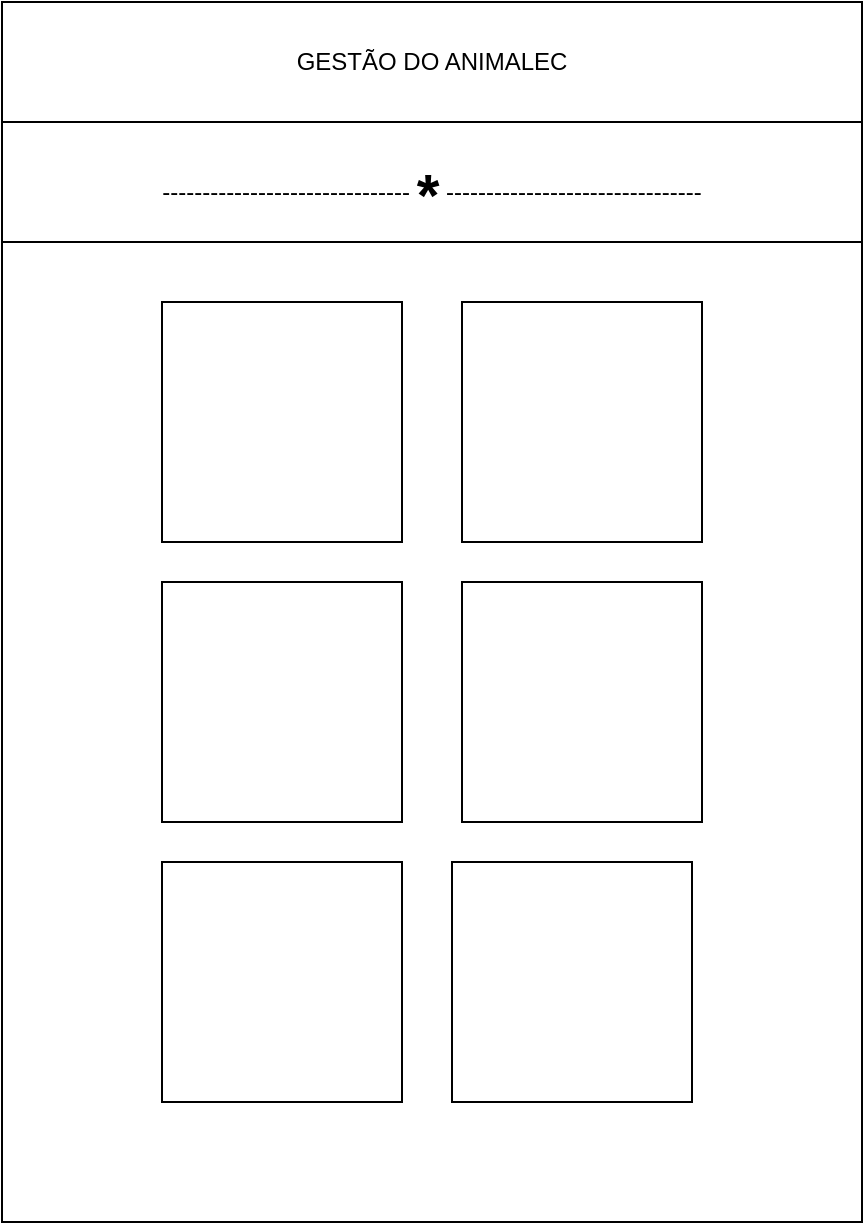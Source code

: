 <mxfile version="24.8.6" pages="3">
  <diagram name="Page-1" id="2cc2dc42-3aac-f2a9-1cec-7a8b7cbee084">
    <mxGraphModel dx="1434" dy="786" grid="1" gridSize="10" guides="1" tooltips="1" connect="1" arrows="1" fold="1" page="1" pageScale="1" pageWidth="1100" pageHeight="850" background="none" math="0" shadow="0">
      <root>
        <mxCell id="0" />
        <mxCell id="1" parent="0" />
        <mxCell id="m83YUFXcnTBgg-Xw34LD-7" value="" style="rounded=0;whiteSpace=wrap;html=1;" vertex="1" parent="1">
          <mxGeometry x="340" y="50" width="430" height="610" as="geometry" />
        </mxCell>
        <mxCell id="m83YUFXcnTBgg-Xw34LD-3" value="GESTÃO DO ANIMALEC" style="rounded=0;whiteSpace=wrap;html=1;" vertex="1" parent="1">
          <mxGeometry x="340" y="50" width="430" height="60" as="geometry" />
        </mxCell>
        <mxCell id="m83YUFXcnTBgg-Xw34LD-4" value="------------------------------- &lt;b&gt;&lt;font style=&quot;font-size: 35px;&quot;&gt;&lt;sub&gt;*&lt;/sub&gt;&lt;/font&gt;&lt;/b&gt; --------------------------------" style="rounded=0;whiteSpace=wrap;html=1;" vertex="1" parent="1">
          <mxGeometry x="340" y="110" width="430" height="60" as="geometry" />
        </mxCell>
        <mxCell id="m83YUFXcnTBgg-Xw34LD-5" value="" style="whiteSpace=wrap;html=1;aspect=fixed;" vertex="1" parent="1">
          <mxGeometry x="420" y="200" width="120" height="120" as="geometry" />
        </mxCell>
        <mxCell id="m83YUFXcnTBgg-Xw34LD-6" value="" style="whiteSpace=wrap;html=1;aspect=fixed;" vertex="1" parent="1">
          <mxGeometry x="570" y="200" width="120" height="120" as="geometry" />
        </mxCell>
        <mxCell id="m83YUFXcnTBgg-Xw34LD-8" value="" style="whiteSpace=wrap;html=1;aspect=fixed;" vertex="1" parent="1">
          <mxGeometry x="420" y="340" width="120" height="120" as="geometry" />
        </mxCell>
        <mxCell id="m83YUFXcnTBgg-Xw34LD-9" value="" style="whiteSpace=wrap;html=1;aspect=fixed;" vertex="1" parent="1">
          <mxGeometry x="570" y="340" width="120" height="120" as="geometry" />
        </mxCell>
        <mxCell id="m83YUFXcnTBgg-Xw34LD-10" value="" style="whiteSpace=wrap;html=1;aspect=fixed;" vertex="1" parent="1">
          <mxGeometry x="420" y="480" width="120" height="120" as="geometry" />
        </mxCell>
        <mxCell id="m83YUFXcnTBgg-Xw34LD-11" value="" style="whiteSpace=wrap;html=1;aspect=fixed;" vertex="1" parent="1">
          <mxGeometry x="565" y="480" width="120" height="120" as="geometry" />
        </mxCell>
      </root>
    </mxGraphModel>
  </diagram>
  <diagram id="KN4iE8QXeoU8utze7gH8" name="Página-2">
    <mxGraphModel dx="1434" dy="786" grid="1" gridSize="10" guides="1" tooltips="1" connect="1" arrows="1" fold="1" page="1" pageScale="1" pageWidth="827" pageHeight="1169" math="0" shadow="0">
      <root>
        <mxCell id="0" />
        <mxCell id="1" parent="0" />
        <mxCell id="ks8Epd7Y-wS-xR8rpnZm-1" value="" style="rounded=0;whiteSpace=wrap;html=1;" vertex="1" parent="1">
          <mxGeometry x="40" y="80" width="710" height="610" as="geometry" />
        </mxCell>
        <mxCell id="ks8Epd7Y-wS-xR8rpnZm-15" value="" style="rounded=0;whiteSpace=wrap;html=1;" vertex="1" parent="1">
          <mxGeometry x="40" y="330" width="710" height="60" as="geometry" />
        </mxCell>
        <mxCell id="ks8Epd7Y-wS-xR8rpnZm-2" value="&lt;font style=&quot;font-size: 21px;&quot;&gt;GESTÃO DOS PATROCINADORES&lt;/font&gt;" style="rounded=0;whiteSpace=wrap;html=1;" vertex="1" parent="1">
          <mxGeometry x="40" y="80" width="710" height="60" as="geometry" />
        </mxCell>
        <mxCell id="ks8Epd7Y-wS-xR8rpnZm-3" value="" style="rounded=0;whiteSpace=wrap;html=1;" vertex="1" parent="1">
          <mxGeometry x="40" y="140" width="710" height="60" as="geometry" />
        </mxCell>
        <mxCell id="ks8Epd7Y-wS-xR8rpnZm-4" value="VER" style="rounded=1;whiteSpace=wrap;html=1;" vertex="1" parent="1">
          <mxGeometry x="564" y="347" width="70" height="30" as="geometry" />
        </mxCell>
        <mxCell id="ks8Epd7Y-wS-xR8rpnZm-5" value="MENU PRINCIPAL" style="rounded=1;whiteSpace=wrap;html=1;" vertex="1" parent="1">
          <mxGeometry x="211" y="220" width="120" height="30" as="geometry" />
        </mxCell>
        <mxCell id="ks8Epd7Y-wS-xR8rpnZm-6" value="" style="rounded=0;whiteSpace=wrap;html=1;" vertex="1" parent="1">
          <mxGeometry x="40" y="280" width="710" height="50" as="geometry" />
        </mxCell>
        <mxCell id="ks8Epd7Y-wS-xR8rpnZm-7" value="NOME" style="rounded=0;whiteSpace=wrap;html=1;" vertex="1" parent="1">
          <mxGeometry x="41" y="280" width="169" height="50" as="geometry" />
        </mxCell>
        <mxCell id="ks8Epd7Y-wS-xR8rpnZm-8" value="TIPO ANIMAL" style="rounded=0;whiteSpace=wrap;html=1;" vertex="1" parent="1">
          <mxGeometry x="210" y="280" width="120" height="50" as="geometry" />
        </mxCell>
        <mxCell id="ks8Epd7Y-wS-xR8rpnZm-9" value="AÇÕES" style="rounded=0;whiteSpace=wrap;html=1;" vertex="1" parent="1">
          <mxGeometry x="450" y="280" width="300" height="50" as="geometry" />
        </mxCell>
        <mxCell id="ks8Epd7Y-wS-xR8rpnZm-11" value="DATA CRIAÇÃO" style="rounded=0;whiteSpace=wrap;html=1;" vertex="1" parent="1">
          <mxGeometry x="330" y="280" width="120" height="50" as="geometry" />
        </mxCell>
        <mxCell id="ks8Epd7Y-wS-xR8rpnZm-12" value="ADICIONAR PATROCINADOR" style="rounded=1;whiteSpace=wrap;html=1;" vertex="1" parent="1">
          <mxGeometry x="70" y="220" width="120" height="30" as="geometry" />
        </mxCell>
        <mxCell id="ks8Epd7Y-wS-xR8rpnZm-13" value="EDITAR" style="rounded=1;whiteSpace=wrap;html=1;" vertex="1" parent="1">
          <mxGeometry x="464" y="347" width="91" height="30" as="geometry" />
        </mxCell>
        <mxCell id="ks8Epd7Y-wS-xR8rpnZm-14" value="REMOVER" style="rounded=1;whiteSpace=wrap;html=1;" vertex="1" parent="1">
          <mxGeometry x="644" y="347" width="90" height="30" as="geometry" />
        </mxCell>
        <mxCell id="ks8Epd7Y-wS-xR8rpnZm-16" value="" style="rounded=0;whiteSpace=wrap;html=1;" vertex="1" parent="1">
          <mxGeometry x="41" y="390" width="710" height="60" as="geometry" />
        </mxCell>
        <mxCell id="ks8Epd7Y-wS-xR8rpnZm-17" value="VER" style="rounded=1;whiteSpace=wrap;html=1;" vertex="1" parent="1">
          <mxGeometry x="565" y="407" width="70" height="30" as="geometry" />
        </mxCell>
        <mxCell id="ks8Epd7Y-wS-xR8rpnZm-18" value="EDITAR" style="rounded=1;whiteSpace=wrap;html=1;" vertex="1" parent="1">
          <mxGeometry x="465" y="407" width="91" height="30" as="geometry" />
        </mxCell>
        <mxCell id="ks8Epd7Y-wS-xR8rpnZm-19" value="REMOVER" style="rounded=1;whiteSpace=wrap;html=1;" vertex="1" parent="1">
          <mxGeometry x="645" y="407" width="90" height="30" as="geometry" />
        </mxCell>
        <mxCell id="ks8Epd7Y-wS-xR8rpnZm-20" value="" style="rounded=0;whiteSpace=wrap;html=1;" vertex="1" parent="1">
          <mxGeometry x="41" y="450" width="710" height="60" as="geometry" />
        </mxCell>
        <mxCell id="ks8Epd7Y-wS-xR8rpnZm-21" value="VER" style="rounded=1;whiteSpace=wrap;html=1;" vertex="1" parent="1">
          <mxGeometry x="565" y="467" width="70" height="30" as="geometry" />
        </mxCell>
        <mxCell id="ks8Epd7Y-wS-xR8rpnZm-22" value="EDITAR" style="rounded=1;whiteSpace=wrap;html=1;" vertex="1" parent="1">
          <mxGeometry x="465" y="467" width="91" height="30" as="geometry" />
        </mxCell>
        <mxCell id="ks8Epd7Y-wS-xR8rpnZm-23" value="REMOVER" style="rounded=1;whiteSpace=wrap;html=1;" vertex="1" parent="1">
          <mxGeometry x="645" y="467" width="90" height="30" as="geometry" />
        </mxCell>
        <mxCell id="ks8Epd7Y-wS-xR8rpnZm-24" value="" style="rounded=0;whiteSpace=wrap;html=1;" vertex="1" parent="1">
          <mxGeometry x="40" y="510" width="710" height="60" as="geometry" />
        </mxCell>
        <mxCell id="ks8Epd7Y-wS-xR8rpnZm-25" value="VER" style="rounded=1;whiteSpace=wrap;html=1;" vertex="1" parent="1">
          <mxGeometry x="564" y="527" width="70" height="30" as="geometry" />
        </mxCell>
        <mxCell id="ks8Epd7Y-wS-xR8rpnZm-26" value="EDITAR" style="rounded=1;whiteSpace=wrap;html=1;" vertex="1" parent="1">
          <mxGeometry x="464" y="527" width="91" height="30" as="geometry" />
        </mxCell>
        <mxCell id="ks8Epd7Y-wS-xR8rpnZm-27" value="REMOVER" style="rounded=1;whiteSpace=wrap;html=1;" vertex="1" parent="1">
          <mxGeometry x="644" y="527" width="90" height="30" as="geometry" />
        </mxCell>
      </root>
    </mxGraphModel>
  </diagram>
  <diagram id="KLCiN83aNsVbolkOGPcI" name="Página-3">
    <mxGraphModel dx="1434" dy="786" grid="1" gridSize="10" guides="1" tooltips="1" connect="1" arrows="1" fold="1" page="1" pageScale="1" pageWidth="827" pageHeight="1169" math="0" shadow="0">
      <root>
        <mxCell id="0" />
        <mxCell id="1" parent="0" />
        <mxCell id="HQD292yp1jypBV--BvA4-1" value="" style="rounded=0;whiteSpace=wrap;html=1;" vertex="1" parent="1">
          <mxGeometry x="40" y="80" width="710" height="610" as="geometry" />
        </mxCell>
        <mxCell id="HQD292yp1jypBV--BvA4-2" value="" style="rounded=0;whiteSpace=wrap;html=1;" vertex="1" parent="1">
          <mxGeometry x="40" y="330" width="710" height="60" as="geometry" />
        </mxCell>
        <mxCell id="HQD292yp1jypBV--BvA4-3" value="&lt;font style=&quot;font-size: 21px;&quot;&gt;GESTÃO DOS ESPECIALISTAS CIENTÍFICOS&lt;/font&gt;" style="rounded=0;whiteSpace=wrap;html=1;" vertex="1" parent="1">
          <mxGeometry x="40" y="80" width="710" height="60" as="geometry" />
        </mxCell>
        <mxCell id="HQD292yp1jypBV--BvA4-4" value="" style="rounded=0;whiteSpace=wrap;html=1;" vertex="1" parent="1">
          <mxGeometry x="40" y="140" width="710" height="60" as="geometry" />
        </mxCell>
        <mxCell id="HQD292yp1jypBV--BvA4-5" value="VER" style="rounded=1;whiteSpace=wrap;html=1;" vertex="1" parent="1">
          <mxGeometry x="564" y="347" width="70" height="30" as="geometry" />
        </mxCell>
        <mxCell id="HQD292yp1jypBV--BvA4-6" value="MENU PRINCIPAL" style="rounded=1;whiteSpace=wrap;html=1;" vertex="1" parent="1">
          <mxGeometry x="211" y="220" width="120" height="30" as="geometry" />
        </mxCell>
        <mxCell id="HQD292yp1jypBV--BvA4-7" value="" style="rounded=0;whiteSpace=wrap;html=1;" vertex="1" parent="1">
          <mxGeometry x="40" y="280" width="710" height="50" as="geometry" />
        </mxCell>
        <mxCell id="HQD292yp1jypBV--BvA4-8" value="NOME" style="rounded=0;whiteSpace=wrap;html=1;" vertex="1" parent="1">
          <mxGeometry x="41" y="280" width="169" height="50" as="geometry" />
        </mxCell>
        <mxCell id="HQD292yp1jypBV--BvA4-9" value="TIPO ANIMAL" style="rounded=0;whiteSpace=wrap;html=1;" vertex="1" parent="1">
          <mxGeometry x="210" y="280" width="120" height="50" as="geometry" />
        </mxCell>
        <mxCell id="HQD292yp1jypBV--BvA4-10" value="AÇÕES" style="rounded=0;whiteSpace=wrap;html=1;" vertex="1" parent="1">
          <mxGeometry x="450" y="280" width="300" height="50" as="geometry" />
        </mxCell>
        <mxCell id="HQD292yp1jypBV--BvA4-11" value="DATA CRIAÇÃO" style="rounded=0;whiteSpace=wrap;html=1;" vertex="1" parent="1">
          <mxGeometry x="330" y="280" width="120" height="50" as="geometry" />
        </mxCell>
        <mxCell id="HQD292yp1jypBV--BvA4-12" value="ADICIONAR PATROCINADOR" style="rounded=1;whiteSpace=wrap;html=1;" vertex="1" parent="1">
          <mxGeometry x="70" y="220" width="120" height="30" as="geometry" />
        </mxCell>
        <mxCell id="HQD292yp1jypBV--BvA4-13" value="EDITAR" style="rounded=1;whiteSpace=wrap;html=1;" vertex="1" parent="1">
          <mxGeometry x="464" y="347" width="91" height="30" as="geometry" />
        </mxCell>
        <mxCell id="HQD292yp1jypBV--BvA4-14" value="REMOVER" style="rounded=1;whiteSpace=wrap;html=1;" vertex="1" parent="1">
          <mxGeometry x="644" y="347" width="90" height="30" as="geometry" />
        </mxCell>
        <mxCell id="HQD292yp1jypBV--BvA4-15" value="" style="rounded=0;whiteSpace=wrap;html=1;" vertex="1" parent="1">
          <mxGeometry x="41" y="390" width="710" height="60" as="geometry" />
        </mxCell>
        <mxCell id="HQD292yp1jypBV--BvA4-16" value="VER" style="rounded=1;whiteSpace=wrap;html=1;" vertex="1" parent="1">
          <mxGeometry x="565" y="407" width="70" height="30" as="geometry" />
        </mxCell>
        <mxCell id="HQD292yp1jypBV--BvA4-17" value="EDITAR" style="rounded=1;whiteSpace=wrap;html=1;" vertex="1" parent="1">
          <mxGeometry x="465" y="407" width="91" height="30" as="geometry" />
        </mxCell>
        <mxCell id="HQD292yp1jypBV--BvA4-18" value="REMOVER" style="rounded=1;whiteSpace=wrap;html=1;" vertex="1" parent="1">
          <mxGeometry x="645" y="407" width="90" height="30" as="geometry" />
        </mxCell>
        <mxCell id="HQD292yp1jypBV--BvA4-19" value="" style="rounded=0;whiteSpace=wrap;html=1;" vertex="1" parent="1">
          <mxGeometry x="41" y="450" width="710" height="60" as="geometry" />
        </mxCell>
        <mxCell id="HQD292yp1jypBV--BvA4-20" value="VER" style="rounded=1;whiteSpace=wrap;html=1;" vertex="1" parent="1">
          <mxGeometry x="565" y="467" width="70" height="30" as="geometry" />
        </mxCell>
        <mxCell id="HQD292yp1jypBV--BvA4-21" value="EDITAR" style="rounded=1;whiteSpace=wrap;html=1;" vertex="1" parent="1">
          <mxGeometry x="465" y="467" width="91" height="30" as="geometry" />
        </mxCell>
        <mxCell id="HQD292yp1jypBV--BvA4-22" value="REMOVER" style="rounded=1;whiteSpace=wrap;html=1;" vertex="1" parent="1">
          <mxGeometry x="645" y="467" width="90" height="30" as="geometry" />
        </mxCell>
        <mxCell id="HQD292yp1jypBV--BvA4-23" value="" style="rounded=0;whiteSpace=wrap;html=1;" vertex="1" parent="1">
          <mxGeometry x="40" y="510" width="710" height="60" as="geometry" />
        </mxCell>
        <mxCell id="HQD292yp1jypBV--BvA4-24" value="VER" style="rounded=1;whiteSpace=wrap;html=1;" vertex="1" parent="1">
          <mxGeometry x="564" y="527" width="70" height="30" as="geometry" />
        </mxCell>
        <mxCell id="HQD292yp1jypBV--BvA4-25" value="EDITAR" style="rounded=1;whiteSpace=wrap;html=1;" vertex="1" parent="1">
          <mxGeometry x="464" y="527" width="91" height="30" as="geometry" />
        </mxCell>
        <mxCell id="HQD292yp1jypBV--BvA4-26" value="REMOVER" style="rounded=1;whiteSpace=wrap;html=1;" vertex="1" parent="1">
          <mxGeometry x="644" y="527" width="90" height="30" as="geometry" />
        </mxCell>
      </root>
    </mxGraphModel>
  </diagram>
</mxfile>
